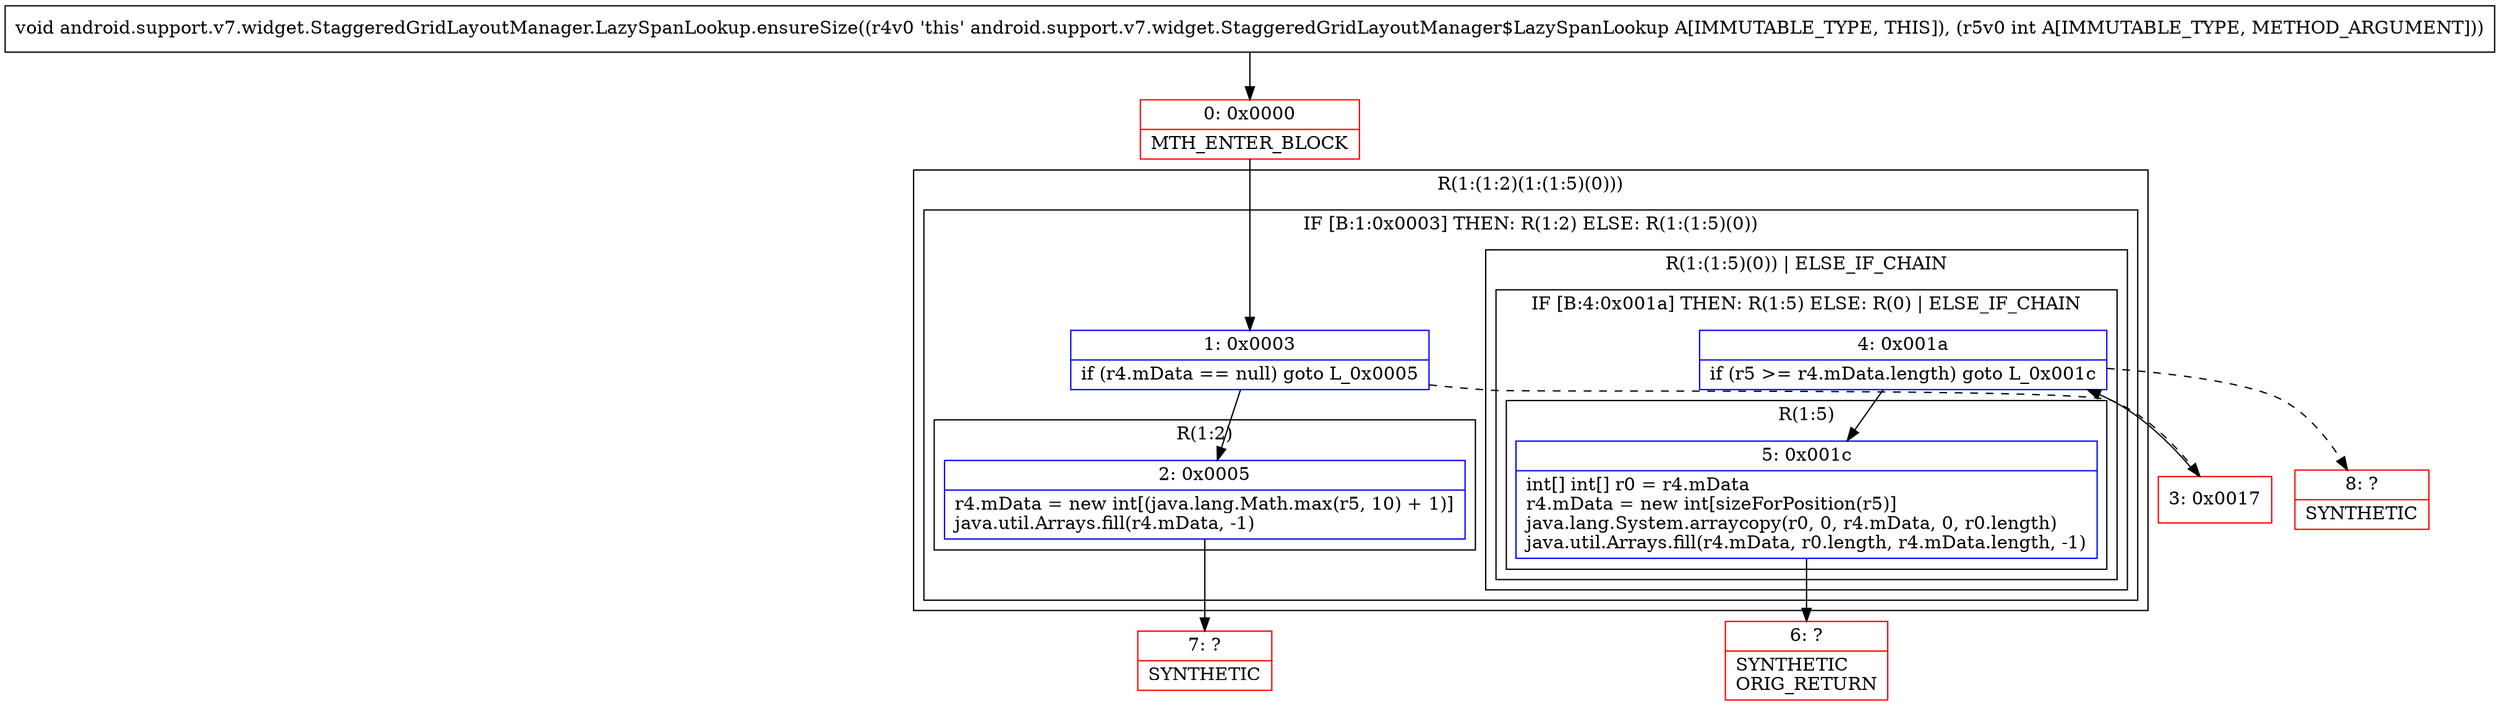 digraph "CFG forandroid.support.v7.widget.StaggeredGridLayoutManager.LazySpanLookup.ensureSize(I)V" {
subgraph cluster_Region_1437242232 {
label = "R(1:(1:2)(1:(1:5)(0)))";
node [shape=record,color=blue];
subgraph cluster_IfRegion_1100201288 {
label = "IF [B:1:0x0003] THEN: R(1:2) ELSE: R(1:(1:5)(0))";
node [shape=record,color=blue];
Node_1 [shape=record,label="{1\:\ 0x0003|if (r4.mData == null) goto L_0x0005\l}"];
subgraph cluster_Region_371269457 {
label = "R(1:2)";
node [shape=record,color=blue];
Node_2 [shape=record,label="{2\:\ 0x0005|r4.mData = new int[(java.lang.Math.max(r5, 10) + 1)]\ljava.util.Arrays.fill(r4.mData, \-1)\l}"];
}
subgraph cluster_Region_2124389076 {
label = "R(1:(1:5)(0)) | ELSE_IF_CHAIN\l";
node [shape=record,color=blue];
subgraph cluster_IfRegion_2142238508 {
label = "IF [B:4:0x001a] THEN: R(1:5) ELSE: R(0) | ELSE_IF_CHAIN\l";
node [shape=record,color=blue];
Node_4 [shape=record,label="{4\:\ 0x001a|if (r5 \>= r4.mData.length) goto L_0x001c\l}"];
subgraph cluster_Region_1925973700 {
label = "R(1:5)";
node [shape=record,color=blue];
Node_5 [shape=record,label="{5\:\ 0x001c|int[] int[] r0 = r4.mData\lr4.mData = new int[sizeForPosition(r5)]\ljava.lang.System.arraycopy(r0, 0, r4.mData, 0, r0.length)\ljava.util.Arrays.fill(r4.mData, r0.length, r4.mData.length, \-1)\l}"];
}
subgraph cluster_Region_587889772 {
label = "R(0)";
node [shape=record,color=blue];
}
}
}
}
}
Node_0 [shape=record,color=red,label="{0\:\ 0x0000|MTH_ENTER_BLOCK\l}"];
Node_3 [shape=record,color=red,label="{3\:\ 0x0017}"];
Node_6 [shape=record,color=red,label="{6\:\ ?|SYNTHETIC\lORIG_RETURN\l}"];
Node_7 [shape=record,color=red,label="{7\:\ ?|SYNTHETIC\l}"];
Node_8 [shape=record,color=red,label="{8\:\ ?|SYNTHETIC\l}"];
MethodNode[shape=record,label="{void android.support.v7.widget.StaggeredGridLayoutManager.LazySpanLookup.ensureSize((r4v0 'this' android.support.v7.widget.StaggeredGridLayoutManager$LazySpanLookup A[IMMUTABLE_TYPE, THIS]), (r5v0 int A[IMMUTABLE_TYPE, METHOD_ARGUMENT])) }"];
MethodNode -> Node_0;
Node_1 -> Node_2;
Node_1 -> Node_3[style=dashed];
Node_2 -> Node_7;
Node_4 -> Node_5;
Node_4 -> Node_8[style=dashed];
Node_5 -> Node_6;
Node_0 -> Node_1;
Node_3 -> Node_4;
}

